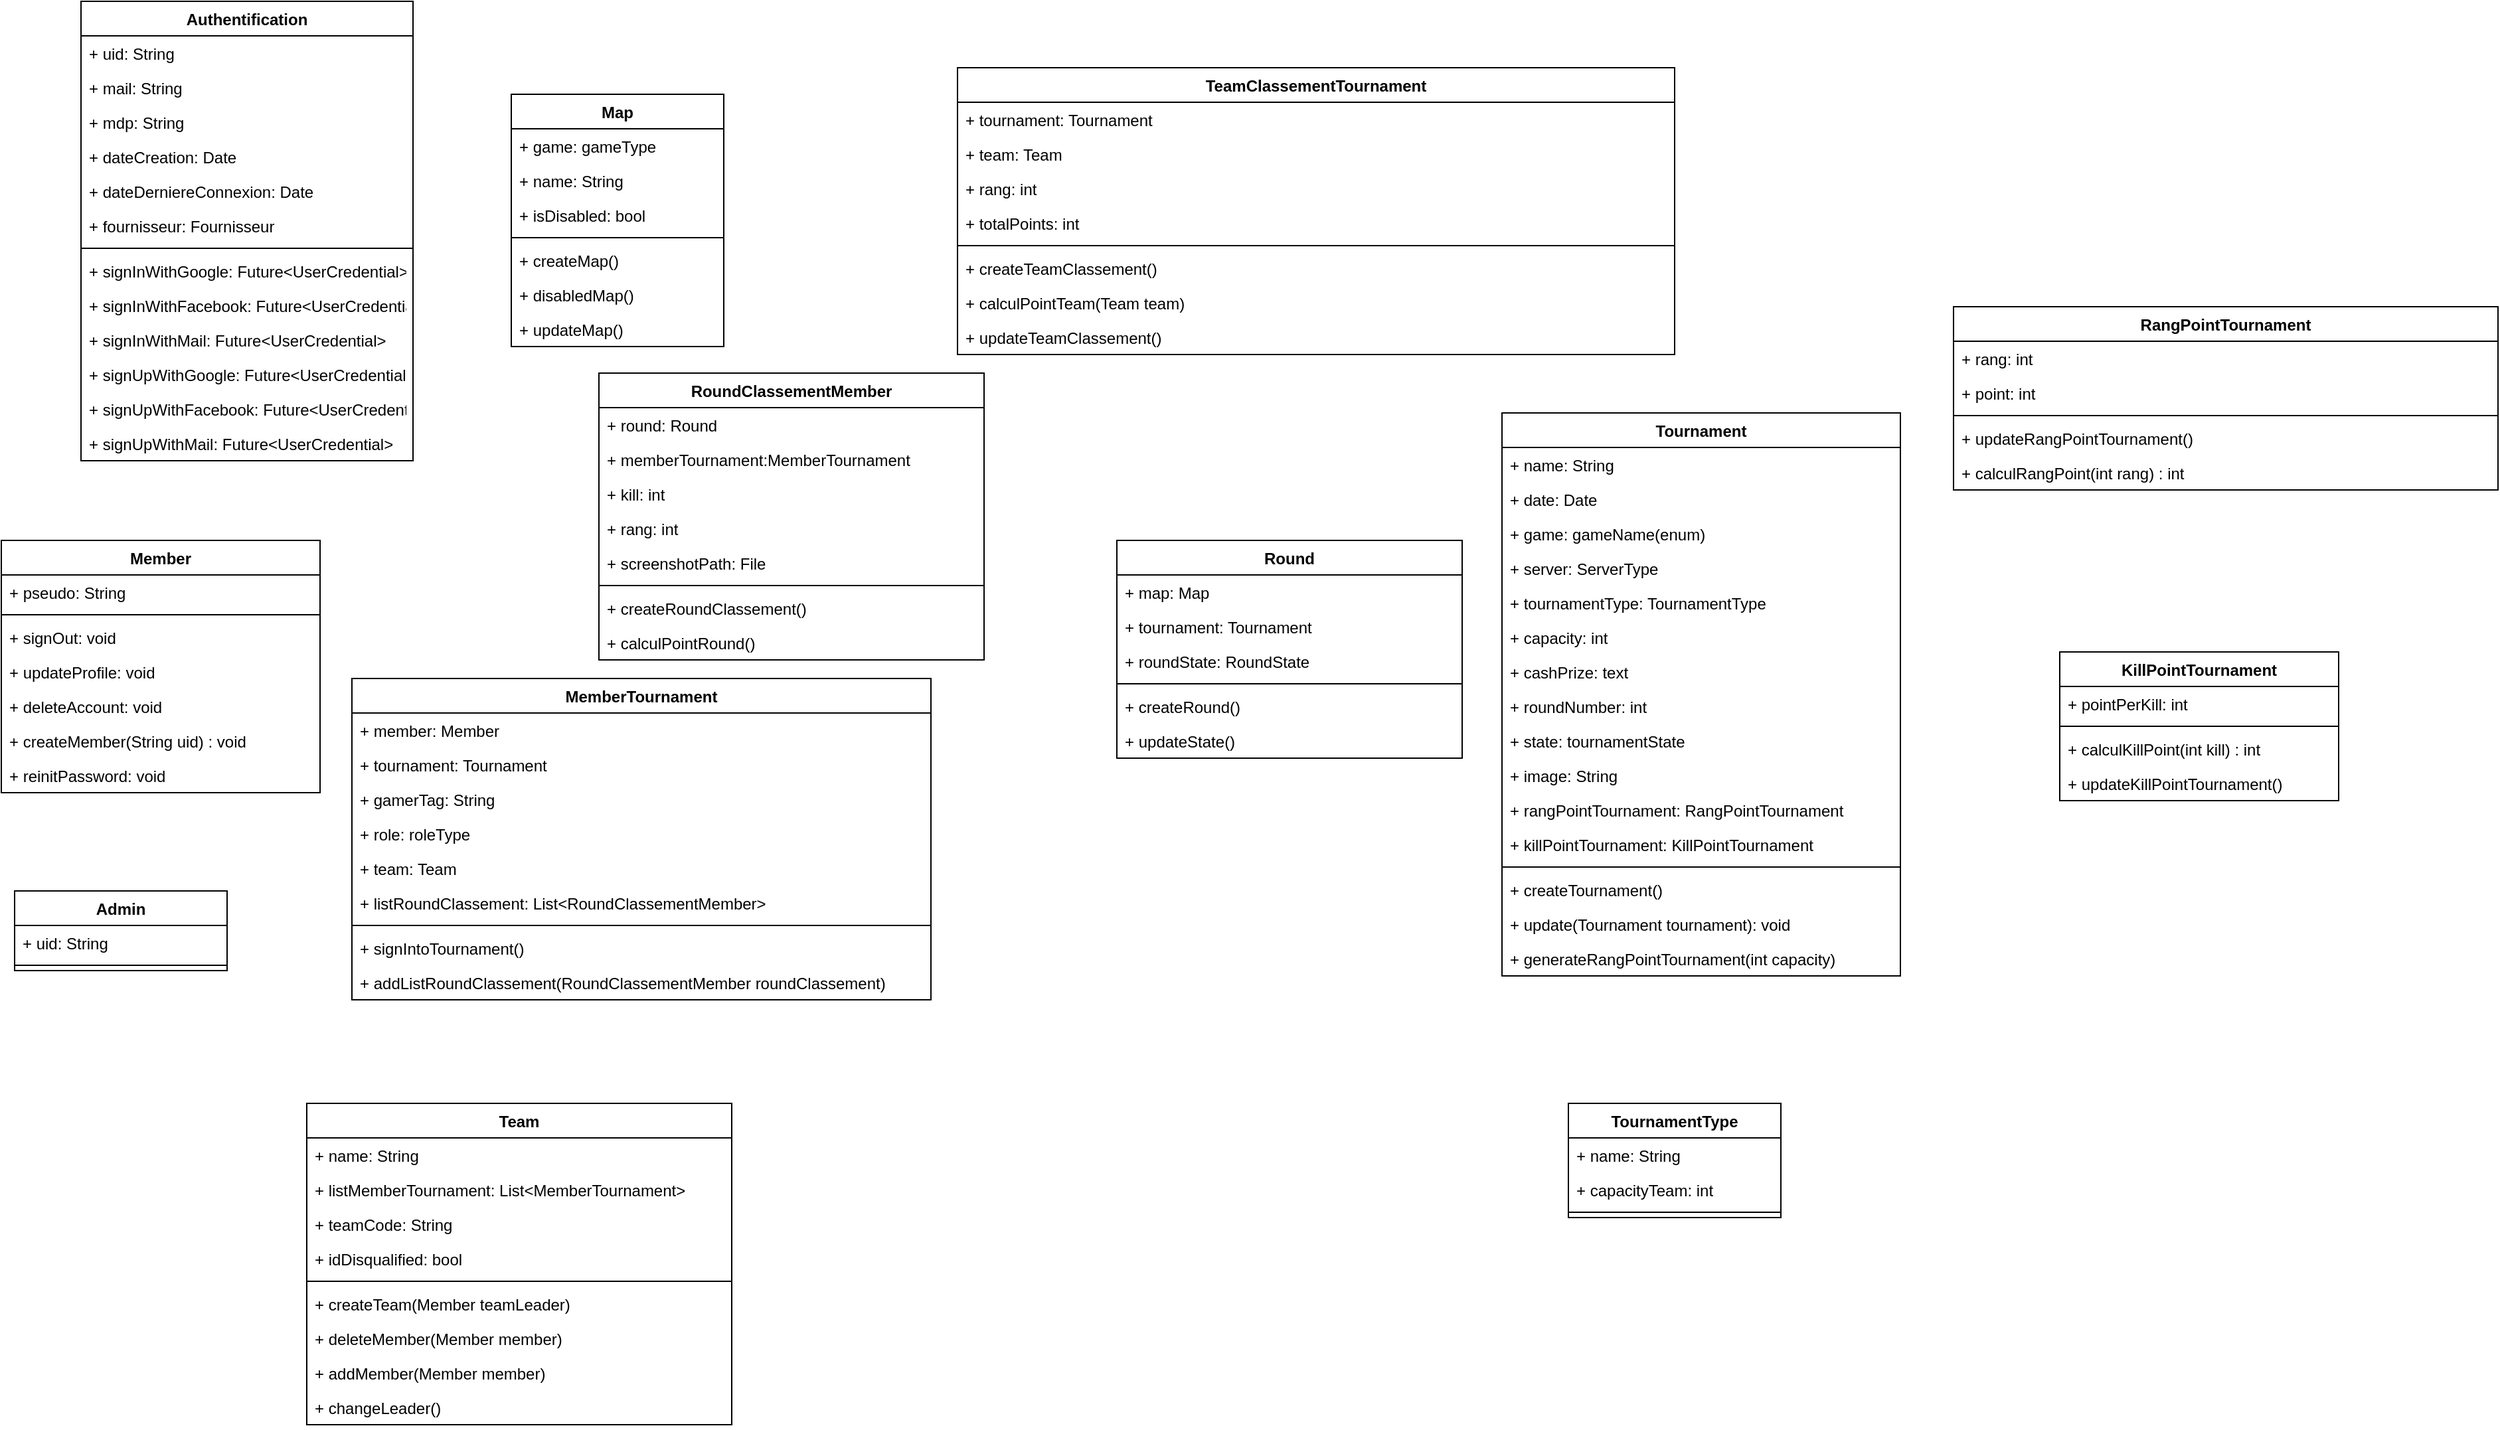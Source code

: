 <mxfile version="15.9.4" type="github">
  <diagram id="1tWPF88Opn-fbcpIkvMR" name="Page-1">
    <mxGraphModel dx="1886" dy="2214" grid="1" gridSize="10" guides="1" tooltips="1" connect="1" arrows="1" fold="1" page="1" pageScale="1" pageWidth="827" pageHeight="1169" math="0" shadow="0">
      <root>
        <mxCell id="0" />
        <mxCell id="1" parent="0" />
        <mxCell id="F7KjwhcBr52z3wiSlFCa-5" value="Member" style="swimlane;fontStyle=1;align=center;verticalAlign=top;childLayout=stackLayout;horizontal=1;startSize=26;horizontalStack=0;resizeParent=1;resizeParentMax=0;resizeLast=0;collapsible=1;marginBottom=0;" vertex="1" parent="1">
          <mxGeometry x="30" y="396" width="240" height="190" as="geometry" />
        </mxCell>
        <mxCell id="F7KjwhcBr52z3wiSlFCa-10" value="+ pseudo: String&#xa;" style="text;strokeColor=none;fillColor=none;align=left;verticalAlign=top;spacingLeft=4;spacingRight=4;overflow=hidden;rotatable=0;points=[[0,0.5],[1,0.5]];portConstraint=eastwest;" vertex="1" parent="F7KjwhcBr52z3wiSlFCa-5">
          <mxGeometry y="26" width="240" height="26" as="geometry" />
        </mxCell>
        <mxCell id="F7KjwhcBr52z3wiSlFCa-7" value="" style="line;strokeWidth=1;fillColor=none;align=left;verticalAlign=middle;spacingTop=-1;spacingLeft=3;spacingRight=3;rotatable=0;labelPosition=right;points=[];portConstraint=eastwest;" vertex="1" parent="F7KjwhcBr52z3wiSlFCa-5">
          <mxGeometry y="52" width="240" height="8" as="geometry" />
        </mxCell>
        <mxCell id="F7KjwhcBr52z3wiSlFCa-8" value="+ signOut: void" style="text;strokeColor=none;fillColor=none;align=left;verticalAlign=top;spacingLeft=4;spacingRight=4;overflow=hidden;rotatable=0;points=[[0,0.5],[1,0.5]];portConstraint=eastwest;" vertex="1" parent="F7KjwhcBr52z3wiSlFCa-5">
          <mxGeometry y="60" width="240" height="26" as="geometry" />
        </mxCell>
        <mxCell id="F7KjwhcBr52z3wiSlFCa-114" value="+ updateProfile: void" style="text;strokeColor=none;fillColor=none;align=left;verticalAlign=top;spacingLeft=4;spacingRight=4;overflow=hidden;rotatable=0;points=[[0,0.5],[1,0.5]];portConstraint=eastwest;" vertex="1" parent="F7KjwhcBr52z3wiSlFCa-5">
          <mxGeometry y="86" width="240" height="26" as="geometry" />
        </mxCell>
        <mxCell id="F7KjwhcBr52z3wiSlFCa-115" value="+ deleteAccount: void" style="text;strokeColor=none;fillColor=none;align=left;verticalAlign=top;spacingLeft=4;spacingRight=4;overflow=hidden;rotatable=0;points=[[0,0.5],[1,0.5]];portConstraint=eastwest;" vertex="1" parent="F7KjwhcBr52z3wiSlFCa-5">
          <mxGeometry y="112" width="240" height="26" as="geometry" />
        </mxCell>
        <mxCell id="F7KjwhcBr52z3wiSlFCa-120" value="+ createMember(String uid) : void" style="text;strokeColor=none;fillColor=none;align=left;verticalAlign=top;spacingLeft=4;spacingRight=4;overflow=hidden;rotatable=0;points=[[0,0.5],[1,0.5]];portConstraint=eastwest;" vertex="1" parent="F7KjwhcBr52z3wiSlFCa-5">
          <mxGeometry y="138" width="240" height="26" as="geometry" />
        </mxCell>
        <mxCell id="F7KjwhcBr52z3wiSlFCa-122" value="+ reinitPassword: void" style="text;strokeColor=none;fillColor=none;align=left;verticalAlign=top;spacingLeft=4;spacingRight=4;overflow=hidden;rotatable=0;points=[[0,0.5],[1,0.5]];portConstraint=eastwest;" vertex="1" parent="F7KjwhcBr52z3wiSlFCa-5">
          <mxGeometry y="164" width="240" height="26" as="geometry" />
        </mxCell>
        <mxCell id="F7KjwhcBr52z3wiSlFCa-12" value="Authentification" style="swimlane;fontStyle=1;align=center;verticalAlign=top;childLayout=stackLayout;horizontal=1;startSize=26;horizontalStack=0;resizeParent=1;resizeParentMax=0;resizeLast=0;collapsible=1;marginBottom=0;" vertex="1" parent="1">
          <mxGeometry x="90" y="-10" width="250" height="346" as="geometry" />
        </mxCell>
        <mxCell id="F7KjwhcBr52z3wiSlFCa-13" value="+ uid: String" style="text;strokeColor=none;fillColor=none;align=left;verticalAlign=top;spacingLeft=4;spacingRight=4;overflow=hidden;rotatable=0;points=[[0,0.5],[1,0.5]];portConstraint=eastwest;" vertex="1" parent="F7KjwhcBr52z3wiSlFCa-12">
          <mxGeometry y="26" width="250" height="26" as="geometry" />
        </mxCell>
        <mxCell id="F7KjwhcBr52z3wiSlFCa-16" value="+ mail: String" style="text;strokeColor=none;fillColor=none;align=left;verticalAlign=top;spacingLeft=4;spacingRight=4;overflow=hidden;rotatable=0;points=[[0,0.5],[1,0.5]];portConstraint=eastwest;" vertex="1" parent="F7KjwhcBr52z3wiSlFCa-12">
          <mxGeometry y="52" width="250" height="26" as="geometry" />
        </mxCell>
        <mxCell id="F7KjwhcBr52z3wiSlFCa-17" value="+ mdp: String" style="text;strokeColor=none;fillColor=none;align=left;verticalAlign=top;spacingLeft=4;spacingRight=4;overflow=hidden;rotatable=0;points=[[0,0.5],[1,0.5]];portConstraint=eastwest;" vertex="1" parent="F7KjwhcBr52z3wiSlFCa-12">
          <mxGeometry y="78" width="250" height="26" as="geometry" />
        </mxCell>
        <mxCell id="F7KjwhcBr52z3wiSlFCa-18" value="+ dateCreation: Date" style="text;strokeColor=none;fillColor=none;align=left;verticalAlign=top;spacingLeft=4;spacingRight=4;overflow=hidden;rotatable=0;points=[[0,0.5],[1,0.5]];portConstraint=eastwest;" vertex="1" parent="F7KjwhcBr52z3wiSlFCa-12">
          <mxGeometry y="104" width="250" height="26" as="geometry" />
        </mxCell>
        <mxCell id="F7KjwhcBr52z3wiSlFCa-19" value="+ dateDerniereConnexion: Date" style="text;strokeColor=none;fillColor=none;align=left;verticalAlign=top;spacingLeft=4;spacingRight=4;overflow=hidden;rotatable=0;points=[[0,0.5],[1,0.5]];portConstraint=eastwest;" vertex="1" parent="F7KjwhcBr52z3wiSlFCa-12">
          <mxGeometry y="130" width="250" height="26" as="geometry" />
        </mxCell>
        <mxCell id="F7KjwhcBr52z3wiSlFCa-20" value="+ fournisseur: Fournisseur" style="text;strokeColor=none;fillColor=none;align=left;verticalAlign=top;spacingLeft=4;spacingRight=4;overflow=hidden;rotatable=0;points=[[0,0.5],[1,0.5]];portConstraint=eastwest;" vertex="1" parent="F7KjwhcBr52z3wiSlFCa-12">
          <mxGeometry y="156" width="250" height="26" as="geometry" />
        </mxCell>
        <mxCell id="F7KjwhcBr52z3wiSlFCa-14" value="" style="line;strokeWidth=1;fillColor=none;align=left;verticalAlign=middle;spacingTop=-1;spacingLeft=3;spacingRight=3;rotatable=0;labelPosition=right;points=[];portConstraint=eastwest;" vertex="1" parent="F7KjwhcBr52z3wiSlFCa-12">
          <mxGeometry y="182" width="250" height="8" as="geometry" />
        </mxCell>
        <mxCell id="F7KjwhcBr52z3wiSlFCa-15" value="+ signInWithGoogle: Future&lt;UserCredential&gt;" style="text;strokeColor=none;fillColor=none;align=left;verticalAlign=top;spacingLeft=4;spacingRight=4;overflow=hidden;rotatable=0;points=[[0,0.5],[1,0.5]];portConstraint=eastwest;" vertex="1" parent="F7KjwhcBr52z3wiSlFCa-12">
          <mxGeometry y="190" width="250" height="26" as="geometry" />
        </mxCell>
        <mxCell id="F7KjwhcBr52z3wiSlFCa-21" value="+ signInWithFacebook: Future&lt;UserCredential&gt;" style="text;strokeColor=none;fillColor=none;align=left;verticalAlign=top;spacingLeft=4;spacingRight=4;overflow=hidden;rotatable=0;points=[[0,0.5],[1,0.5]];portConstraint=eastwest;" vertex="1" parent="F7KjwhcBr52z3wiSlFCa-12">
          <mxGeometry y="216" width="250" height="26" as="geometry" />
        </mxCell>
        <mxCell id="F7KjwhcBr52z3wiSlFCa-22" value="+ signInWithMail: Future&lt;UserCredential&gt;" style="text;strokeColor=none;fillColor=none;align=left;verticalAlign=top;spacingLeft=4;spacingRight=4;overflow=hidden;rotatable=0;points=[[0,0.5],[1,0.5]];portConstraint=eastwest;" vertex="1" parent="F7KjwhcBr52z3wiSlFCa-12">
          <mxGeometry y="242" width="250" height="26" as="geometry" />
        </mxCell>
        <mxCell id="F7KjwhcBr52z3wiSlFCa-116" value="+ signUpWithGoogle: Future&lt;UserCredential&gt;" style="text;strokeColor=none;fillColor=none;align=left;verticalAlign=top;spacingLeft=4;spacingRight=4;overflow=hidden;rotatable=0;points=[[0,0.5],[1,0.5]];portConstraint=eastwest;" vertex="1" parent="F7KjwhcBr52z3wiSlFCa-12">
          <mxGeometry y="268" width="250" height="26" as="geometry" />
        </mxCell>
        <mxCell id="F7KjwhcBr52z3wiSlFCa-117" value="+ signUpWithFacebook: Future&lt;UserCredential&gt;" style="text;strokeColor=none;fillColor=none;align=left;verticalAlign=top;spacingLeft=4;spacingRight=4;overflow=hidden;rotatable=0;points=[[0,0.5],[1,0.5]];portConstraint=eastwest;" vertex="1" parent="F7KjwhcBr52z3wiSlFCa-12">
          <mxGeometry y="294" width="250" height="26" as="geometry" />
        </mxCell>
        <mxCell id="F7KjwhcBr52z3wiSlFCa-118" value="+ signUpWithMail: Future&lt;UserCredential&gt;" style="text;strokeColor=none;fillColor=none;align=left;verticalAlign=top;spacingLeft=4;spacingRight=4;overflow=hidden;rotatable=0;points=[[0,0.5],[1,0.5]];portConstraint=eastwest;" vertex="1" parent="F7KjwhcBr52z3wiSlFCa-12">
          <mxGeometry y="320" width="250" height="26" as="geometry" />
        </mxCell>
        <mxCell id="F7KjwhcBr52z3wiSlFCa-27" value="Tournament" style="swimlane;fontStyle=1;align=center;verticalAlign=top;childLayout=stackLayout;horizontal=1;startSize=26;horizontalStack=0;resizeParent=1;resizeParentMax=0;resizeLast=0;collapsible=1;marginBottom=0;" vertex="1" parent="1">
          <mxGeometry x="1160" y="300" width="300" height="424" as="geometry" />
        </mxCell>
        <mxCell id="F7KjwhcBr52z3wiSlFCa-28" value="+ name: String" style="text;strokeColor=none;fillColor=none;align=left;verticalAlign=top;spacingLeft=4;spacingRight=4;overflow=hidden;rotatable=0;points=[[0,0.5],[1,0.5]];portConstraint=eastwest;" vertex="1" parent="F7KjwhcBr52z3wiSlFCa-27">
          <mxGeometry y="26" width="300" height="26" as="geometry" />
        </mxCell>
        <mxCell id="F7KjwhcBr52z3wiSlFCa-31" value="+ date: Date" style="text;strokeColor=none;fillColor=none;align=left;verticalAlign=top;spacingLeft=4;spacingRight=4;overflow=hidden;rotatable=0;points=[[0,0.5],[1,0.5]];portConstraint=eastwest;" vertex="1" parent="F7KjwhcBr52z3wiSlFCa-27">
          <mxGeometry y="52" width="300" height="26" as="geometry" />
        </mxCell>
        <mxCell id="F7KjwhcBr52z3wiSlFCa-32" value="+ game: gameName(enum)" style="text;strokeColor=none;fillColor=none;align=left;verticalAlign=top;spacingLeft=4;spacingRight=4;overflow=hidden;rotatable=0;points=[[0,0.5],[1,0.5]];portConstraint=eastwest;" vertex="1" parent="F7KjwhcBr52z3wiSlFCa-27">
          <mxGeometry y="78" width="300" height="26" as="geometry" />
        </mxCell>
        <mxCell id="F7KjwhcBr52z3wiSlFCa-33" value="+ server: ServerType" style="text;strokeColor=none;fillColor=none;align=left;verticalAlign=top;spacingLeft=4;spacingRight=4;overflow=hidden;rotatable=0;points=[[0,0.5],[1,0.5]];portConstraint=eastwest;" vertex="1" parent="F7KjwhcBr52z3wiSlFCa-27">
          <mxGeometry y="104" width="300" height="26" as="geometry" />
        </mxCell>
        <mxCell id="F7KjwhcBr52z3wiSlFCa-35" value="+ tournamentType: TournamentType" style="text;strokeColor=none;fillColor=none;align=left;verticalAlign=top;spacingLeft=4;spacingRight=4;overflow=hidden;rotatable=0;points=[[0,0.5],[1,0.5]];portConstraint=eastwest;" vertex="1" parent="F7KjwhcBr52z3wiSlFCa-27">
          <mxGeometry y="130" width="300" height="26" as="geometry" />
        </mxCell>
        <mxCell id="F7KjwhcBr52z3wiSlFCa-36" value="+ capacity: int" style="text;strokeColor=none;fillColor=none;align=left;verticalAlign=top;spacingLeft=4;spacingRight=4;overflow=hidden;rotatable=0;points=[[0,0.5],[1,0.5]];portConstraint=eastwest;" vertex="1" parent="F7KjwhcBr52z3wiSlFCa-27">
          <mxGeometry y="156" width="300" height="26" as="geometry" />
        </mxCell>
        <mxCell id="F7KjwhcBr52z3wiSlFCa-37" value="+ cashPrize: text" style="text;strokeColor=none;fillColor=none;align=left;verticalAlign=top;spacingLeft=4;spacingRight=4;overflow=hidden;rotatable=0;points=[[0,0.5],[1,0.5]];portConstraint=eastwest;" vertex="1" parent="F7KjwhcBr52z3wiSlFCa-27">
          <mxGeometry y="182" width="300" height="26" as="geometry" />
        </mxCell>
        <mxCell id="F7KjwhcBr52z3wiSlFCa-46" value="+ roundNumber: int" style="text;strokeColor=none;fillColor=none;align=left;verticalAlign=top;spacingLeft=4;spacingRight=4;overflow=hidden;rotatable=0;points=[[0,0.5],[1,0.5]];portConstraint=eastwest;" vertex="1" parent="F7KjwhcBr52z3wiSlFCa-27">
          <mxGeometry y="208" width="300" height="26" as="geometry" />
        </mxCell>
        <mxCell id="F7KjwhcBr52z3wiSlFCa-59" value="+ state: tournamentState" style="text;strokeColor=none;fillColor=none;align=left;verticalAlign=top;spacingLeft=4;spacingRight=4;overflow=hidden;rotatable=0;points=[[0,0.5],[1,0.5]];portConstraint=eastwest;" vertex="1" parent="F7KjwhcBr52z3wiSlFCa-27">
          <mxGeometry y="234" width="300" height="26" as="geometry" />
        </mxCell>
        <mxCell id="F7KjwhcBr52z3wiSlFCa-113" value="+ image: String" style="text;strokeColor=none;fillColor=none;align=left;verticalAlign=top;spacingLeft=4;spacingRight=4;overflow=hidden;rotatable=0;points=[[0,0.5],[1,0.5]];portConstraint=eastwest;" vertex="1" parent="F7KjwhcBr52z3wiSlFCa-27">
          <mxGeometry y="260" width="300" height="26" as="geometry" />
        </mxCell>
        <mxCell id="F7KjwhcBr52z3wiSlFCa-144" value="+ rangPointTournament: RangPointTournament" style="text;strokeColor=none;fillColor=none;align=left;verticalAlign=top;spacingLeft=4;spacingRight=4;overflow=hidden;rotatable=0;points=[[0,0.5],[1,0.5]];portConstraint=eastwest;" vertex="1" parent="F7KjwhcBr52z3wiSlFCa-27">
          <mxGeometry y="286" width="300" height="26" as="geometry" />
        </mxCell>
        <mxCell id="F7KjwhcBr52z3wiSlFCa-145" value="+ killPointTournament: KillPointTournament" style="text;strokeColor=none;fillColor=none;align=left;verticalAlign=top;spacingLeft=4;spacingRight=4;overflow=hidden;rotatable=0;points=[[0,0.5],[1,0.5]];portConstraint=eastwest;" vertex="1" parent="F7KjwhcBr52z3wiSlFCa-27">
          <mxGeometry y="312" width="300" height="26" as="geometry" />
        </mxCell>
        <mxCell id="F7KjwhcBr52z3wiSlFCa-29" value="" style="line;strokeWidth=1;fillColor=none;align=left;verticalAlign=middle;spacingTop=-1;spacingLeft=3;spacingRight=3;rotatable=0;labelPosition=right;points=[];portConstraint=eastwest;" vertex="1" parent="F7KjwhcBr52z3wiSlFCa-27">
          <mxGeometry y="338" width="300" height="8" as="geometry" />
        </mxCell>
        <mxCell id="F7KjwhcBr52z3wiSlFCa-30" value="+ createTournament()" style="text;strokeColor=none;fillColor=none;align=left;verticalAlign=top;spacingLeft=4;spacingRight=4;overflow=hidden;rotatable=0;points=[[0,0.5],[1,0.5]];portConstraint=eastwest;" vertex="1" parent="F7KjwhcBr52z3wiSlFCa-27">
          <mxGeometry y="346" width="300" height="26" as="geometry" />
        </mxCell>
        <mxCell id="F7KjwhcBr52z3wiSlFCa-123" value="+ update(Tournament tournament): void" style="text;strokeColor=none;fillColor=none;align=left;verticalAlign=top;spacingLeft=4;spacingRight=4;overflow=hidden;rotatable=0;points=[[0,0.5],[1,0.5]];portConstraint=eastwest;" vertex="1" parent="F7KjwhcBr52z3wiSlFCa-27">
          <mxGeometry y="372" width="300" height="26" as="geometry" />
        </mxCell>
        <mxCell id="F7KjwhcBr52z3wiSlFCa-146" value="+ generateRangPointTournament(int capacity)" style="text;strokeColor=none;fillColor=none;align=left;verticalAlign=top;spacingLeft=4;spacingRight=4;overflow=hidden;rotatable=0;points=[[0,0.5],[1,0.5]];portConstraint=eastwest;" vertex="1" parent="F7KjwhcBr52z3wiSlFCa-27">
          <mxGeometry y="398" width="300" height="26" as="geometry" />
        </mxCell>
        <mxCell id="F7KjwhcBr52z3wiSlFCa-38" value="Admin" style="swimlane;fontStyle=1;align=center;verticalAlign=top;childLayout=stackLayout;horizontal=1;startSize=26;horizontalStack=0;resizeParent=1;resizeParentMax=0;resizeLast=0;collapsible=1;marginBottom=0;" vertex="1" parent="1">
          <mxGeometry x="40" y="660" width="160" height="60" as="geometry" />
        </mxCell>
        <mxCell id="F7KjwhcBr52z3wiSlFCa-39" value="+ uid: String" style="text;strokeColor=none;fillColor=none;align=left;verticalAlign=top;spacingLeft=4;spacingRight=4;overflow=hidden;rotatable=0;points=[[0,0.5],[1,0.5]];portConstraint=eastwest;" vertex="1" parent="F7KjwhcBr52z3wiSlFCa-38">
          <mxGeometry y="26" width="160" height="26" as="geometry" />
        </mxCell>
        <mxCell id="F7KjwhcBr52z3wiSlFCa-40" value="" style="line;strokeWidth=1;fillColor=none;align=left;verticalAlign=middle;spacingTop=-1;spacingLeft=3;spacingRight=3;rotatable=0;labelPosition=right;points=[];portConstraint=eastwest;" vertex="1" parent="F7KjwhcBr52z3wiSlFCa-38">
          <mxGeometry y="52" width="160" height="8" as="geometry" />
        </mxCell>
        <mxCell id="F7KjwhcBr52z3wiSlFCa-42" value="Round" style="swimlane;fontStyle=1;align=center;verticalAlign=top;childLayout=stackLayout;horizontal=1;startSize=26;horizontalStack=0;resizeParent=1;resizeParentMax=0;resizeLast=0;collapsible=1;marginBottom=0;" vertex="1" parent="1">
          <mxGeometry x="870" y="396" width="260" height="164" as="geometry" />
        </mxCell>
        <mxCell id="F7KjwhcBr52z3wiSlFCa-43" value="+ map: Map" style="text;strokeColor=none;fillColor=none;align=left;verticalAlign=top;spacingLeft=4;spacingRight=4;overflow=hidden;rotatable=0;points=[[0,0.5],[1,0.5]];portConstraint=eastwest;" vertex="1" parent="F7KjwhcBr52z3wiSlFCa-42">
          <mxGeometry y="26" width="260" height="26" as="geometry" />
        </mxCell>
        <mxCell id="F7KjwhcBr52z3wiSlFCa-47" value="+ tournament: Tournament" style="text;strokeColor=none;fillColor=none;align=left;verticalAlign=top;spacingLeft=4;spacingRight=4;overflow=hidden;rotatable=0;points=[[0,0.5],[1,0.5]];portConstraint=eastwest;" vertex="1" parent="F7KjwhcBr52z3wiSlFCa-42">
          <mxGeometry y="52" width="260" height="26" as="geometry" />
        </mxCell>
        <mxCell id="F7KjwhcBr52z3wiSlFCa-131" value="+ roundState: RoundState" style="text;strokeColor=none;fillColor=none;align=left;verticalAlign=top;spacingLeft=4;spacingRight=4;overflow=hidden;rotatable=0;points=[[0,0.5],[1,0.5]];portConstraint=eastwest;" vertex="1" parent="F7KjwhcBr52z3wiSlFCa-42">
          <mxGeometry y="78" width="260" height="26" as="geometry" />
        </mxCell>
        <mxCell id="F7KjwhcBr52z3wiSlFCa-44" value="" style="line;strokeWidth=1;fillColor=none;align=left;verticalAlign=middle;spacingTop=-1;spacingLeft=3;spacingRight=3;rotatable=0;labelPosition=right;points=[];portConstraint=eastwest;" vertex="1" parent="F7KjwhcBr52z3wiSlFCa-42">
          <mxGeometry y="104" width="260" height="8" as="geometry" />
        </mxCell>
        <mxCell id="F7KjwhcBr52z3wiSlFCa-45" value="+ createRound()" style="text;strokeColor=none;fillColor=none;align=left;verticalAlign=top;spacingLeft=4;spacingRight=4;overflow=hidden;rotatable=0;points=[[0,0.5],[1,0.5]];portConstraint=eastwest;" vertex="1" parent="F7KjwhcBr52z3wiSlFCa-42">
          <mxGeometry y="112" width="260" height="26" as="geometry" />
        </mxCell>
        <mxCell id="F7KjwhcBr52z3wiSlFCa-132" value="+ updateState()" style="text;strokeColor=none;fillColor=none;align=left;verticalAlign=top;spacingLeft=4;spacingRight=4;overflow=hidden;rotatable=0;points=[[0,0.5],[1,0.5]];portConstraint=eastwest;" vertex="1" parent="F7KjwhcBr52z3wiSlFCa-42">
          <mxGeometry y="138" width="260" height="26" as="geometry" />
        </mxCell>
        <mxCell id="F7KjwhcBr52z3wiSlFCa-48" value="Map" style="swimlane;fontStyle=1;align=center;verticalAlign=top;childLayout=stackLayout;horizontal=1;startSize=26;horizontalStack=0;resizeParent=1;resizeParentMax=0;resizeLast=0;collapsible=1;marginBottom=0;" vertex="1" parent="1">
          <mxGeometry x="414" y="60" width="160" height="190" as="geometry" />
        </mxCell>
        <mxCell id="F7KjwhcBr52z3wiSlFCa-49" value="+ game: gameType" style="text;strokeColor=none;fillColor=none;align=left;verticalAlign=top;spacingLeft=4;spacingRight=4;overflow=hidden;rotatable=0;points=[[0,0.5],[1,0.5]];portConstraint=eastwest;" vertex="1" parent="F7KjwhcBr52z3wiSlFCa-48">
          <mxGeometry y="26" width="160" height="26" as="geometry" />
        </mxCell>
        <mxCell id="F7KjwhcBr52z3wiSlFCa-52" value="+ name: String" style="text;strokeColor=none;fillColor=none;align=left;verticalAlign=top;spacingLeft=4;spacingRight=4;overflow=hidden;rotatable=0;points=[[0,0.5],[1,0.5]];portConstraint=eastwest;" vertex="1" parent="F7KjwhcBr52z3wiSlFCa-48">
          <mxGeometry y="52" width="160" height="26" as="geometry" />
        </mxCell>
        <mxCell id="F7KjwhcBr52z3wiSlFCa-53" value="+ isDisabled: bool" style="text;strokeColor=none;fillColor=none;align=left;verticalAlign=top;spacingLeft=4;spacingRight=4;overflow=hidden;rotatable=0;points=[[0,0.5],[1,0.5]];portConstraint=eastwest;" vertex="1" parent="F7KjwhcBr52z3wiSlFCa-48">
          <mxGeometry y="78" width="160" height="26" as="geometry" />
        </mxCell>
        <mxCell id="F7KjwhcBr52z3wiSlFCa-50" value="" style="line;strokeWidth=1;fillColor=none;align=left;verticalAlign=middle;spacingTop=-1;spacingLeft=3;spacingRight=3;rotatable=0;labelPosition=right;points=[];portConstraint=eastwest;" vertex="1" parent="F7KjwhcBr52z3wiSlFCa-48">
          <mxGeometry y="104" width="160" height="8" as="geometry" />
        </mxCell>
        <mxCell id="F7KjwhcBr52z3wiSlFCa-51" value="+ createMap()" style="text;strokeColor=none;fillColor=none;align=left;verticalAlign=top;spacingLeft=4;spacingRight=4;overflow=hidden;rotatable=0;points=[[0,0.5],[1,0.5]];portConstraint=eastwest;" vertex="1" parent="F7KjwhcBr52z3wiSlFCa-48">
          <mxGeometry y="112" width="160" height="26" as="geometry" />
        </mxCell>
        <mxCell id="F7KjwhcBr52z3wiSlFCa-127" value="+ disabledMap()" style="text;strokeColor=none;fillColor=none;align=left;verticalAlign=top;spacingLeft=4;spacingRight=4;overflow=hidden;rotatable=0;points=[[0,0.5],[1,0.5]];portConstraint=eastwest;" vertex="1" parent="F7KjwhcBr52z3wiSlFCa-48">
          <mxGeometry y="138" width="160" height="26" as="geometry" />
        </mxCell>
        <mxCell id="F7KjwhcBr52z3wiSlFCa-128" value="+ updateMap()" style="text;strokeColor=none;fillColor=none;align=left;verticalAlign=top;spacingLeft=4;spacingRight=4;overflow=hidden;rotatable=0;points=[[0,0.5],[1,0.5]];portConstraint=eastwest;" vertex="1" parent="F7KjwhcBr52z3wiSlFCa-48">
          <mxGeometry y="164" width="160" height="26" as="geometry" />
        </mxCell>
        <mxCell id="F7KjwhcBr52z3wiSlFCa-55" value="Team" style="swimlane;fontStyle=1;align=center;verticalAlign=top;childLayout=stackLayout;horizontal=1;startSize=26;horizontalStack=0;resizeParent=1;resizeParentMax=0;resizeLast=0;collapsible=1;marginBottom=0;" vertex="1" parent="1">
          <mxGeometry x="260" y="820" width="320" height="242" as="geometry" />
        </mxCell>
        <mxCell id="F7KjwhcBr52z3wiSlFCa-56" value="+ name: String" style="text;strokeColor=none;fillColor=none;align=left;verticalAlign=top;spacingLeft=4;spacingRight=4;overflow=hidden;rotatable=0;points=[[0,0.5],[1,0.5]];portConstraint=eastwest;" vertex="1" parent="F7KjwhcBr52z3wiSlFCa-55">
          <mxGeometry y="26" width="320" height="26" as="geometry" />
        </mxCell>
        <mxCell id="F7KjwhcBr52z3wiSlFCa-60" value="+ listMemberTournament: List&lt;MemberTournament&gt;" style="text;strokeColor=none;fillColor=none;align=left;verticalAlign=top;spacingLeft=4;spacingRight=4;overflow=hidden;rotatable=0;points=[[0,0.5],[1,0.5]];portConstraint=eastwest;" vertex="1" parent="F7KjwhcBr52z3wiSlFCa-55">
          <mxGeometry y="52" width="320" height="26" as="geometry" />
        </mxCell>
        <mxCell id="F7KjwhcBr52z3wiSlFCa-74" value="+ teamCode: String" style="text;strokeColor=none;fillColor=none;align=left;verticalAlign=top;spacingLeft=4;spacingRight=4;overflow=hidden;rotatable=0;points=[[0,0.5],[1,0.5]];portConstraint=eastwest;" vertex="1" parent="F7KjwhcBr52z3wiSlFCa-55">
          <mxGeometry y="78" width="320" height="26" as="geometry" />
        </mxCell>
        <mxCell id="F7KjwhcBr52z3wiSlFCa-111" value="+ idDisqualified: bool" style="text;strokeColor=none;fillColor=none;align=left;verticalAlign=top;spacingLeft=4;spacingRight=4;overflow=hidden;rotatable=0;points=[[0,0.5],[1,0.5]];portConstraint=eastwest;" vertex="1" parent="F7KjwhcBr52z3wiSlFCa-55">
          <mxGeometry y="104" width="320" height="26" as="geometry" />
        </mxCell>
        <mxCell id="F7KjwhcBr52z3wiSlFCa-57" value="" style="line;strokeWidth=1;fillColor=none;align=left;verticalAlign=middle;spacingTop=-1;spacingLeft=3;spacingRight=3;rotatable=0;labelPosition=right;points=[];portConstraint=eastwest;" vertex="1" parent="F7KjwhcBr52z3wiSlFCa-55">
          <mxGeometry y="130" width="320" height="8" as="geometry" />
        </mxCell>
        <mxCell id="F7KjwhcBr52z3wiSlFCa-58" value="+ createTeam(Member teamLeader)" style="text;strokeColor=none;fillColor=none;align=left;verticalAlign=top;spacingLeft=4;spacingRight=4;overflow=hidden;rotatable=0;points=[[0,0.5],[1,0.5]];portConstraint=eastwest;" vertex="1" parent="F7KjwhcBr52z3wiSlFCa-55">
          <mxGeometry y="138" width="320" height="26" as="geometry" />
        </mxCell>
        <mxCell id="F7KjwhcBr52z3wiSlFCa-126" value="+ deleteMember(Member member)" style="text;strokeColor=none;fillColor=none;align=left;verticalAlign=top;spacingLeft=4;spacingRight=4;overflow=hidden;rotatable=0;points=[[0,0.5],[1,0.5]];portConstraint=eastwest;" vertex="1" parent="F7KjwhcBr52z3wiSlFCa-55">
          <mxGeometry y="164" width="320" height="26" as="geometry" />
        </mxCell>
        <mxCell id="F7KjwhcBr52z3wiSlFCa-129" value="+ addMember(Member member)" style="text;strokeColor=none;fillColor=none;align=left;verticalAlign=top;spacingLeft=4;spacingRight=4;overflow=hidden;rotatable=0;points=[[0,0.5],[1,0.5]];portConstraint=eastwest;" vertex="1" parent="F7KjwhcBr52z3wiSlFCa-55">
          <mxGeometry y="190" width="320" height="26" as="geometry" />
        </mxCell>
        <mxCell id="F7KjwhcBr52z3wiSlFCa-130" value="+ changeLeader()" style="text;strokeColor=none;fillColor=none;align=left;verticalAlign=top;spacingLeft=4;spacingRight=4;overflow=hidden;rotatable=0;points=[[0,0.5],[1,0.5]];portConstraint=eastwest;" vertex="1" parent="F7KjwhcBr52z3wiSlFCa-55">
          <mxGeometry y="216" width="320" height="26" as="geometry" />
        </mxCell>
        <mxCell id="F7KjwhcBr52z3wiSlFCa-61" value="MemberTournament" style="swimlane;fontStyle=1;align=center;verticalAlign=top;childLayout=stackLayout;horizontal=1;startSize=26;horizontalStack=0;resizeParent=1;resizeParentMax=0;resizeLast=0;collapsible=1;marginBottom=0;" vertex="1" parent="1">
          <mxGeometry x="294" y="500" width="436" height="242" as="geometry" />
        </mxCell>
        <mxCell id="F7KjwhcBr52z3wiSlFCa-62" value="+ member: Member" style="text;strokeColor=none;fillColor=none;align=left;verticalAlign=top;spacingLeft=4;spacingRight=4;overflow=hidden;rotatable=0;points=[[0,0.5],[1,0.5]];portConstraint=eastwest;" vertex="1" parent="F7KjwhcBr52z3wiSlFCa-61">
          <mxGeometry y="26" width="436" height="26" as="geometry" />
        </mxCell>
        <mxCell id="F7KjwhcBr52z3wiSlFCa-65" value="+ tournament: Tournament" style="text;strokeColor=none;fillColor=none;align=left;verticalAlign=top;spacingLeft=4;spacingRight=4;overflow=hidden;rotatable=0;points=[[0,0.5],[1,0.5]];portConstraint=eastwest;" vertex="1" parent="F7KjwhcBr52z3wiSlFCa-61">
          <mxGeometry y="52" width="436" height="26" as="geometry" />
        </mxCell>
        <mxCell id="F7KjwhcBr52z3wiSlFCa-67" value="+ gamerTag: String" style="text;strokeColor=none;fillColor=none;align=left;verticalAlign=top;spacingLeft=4;spacingRight=4;overflow=hidden;rotatable=0;points=[[0,0.5],[1,0.5]];portConstraint=eastwest;" vertex="1" parent="F7KjwhcBr52z3wiSlFCa-61">
          <mxGeometry y="78" width="436" height="26" as="geometry" />
        </mxCell>
        <mxCell id="F7KjwhcBr52z3wiSlFCa-68" value="+ role: roleType" style="text;strokeColor=none;fillColor=none;align=left;verticalAlign=top;spacingLeft=4;spacingRight=4;overflow=hidden;rotatable=0;points=[[0,0.5],[1,0.5]];portConstraint=eastwest;" vertex="1" parent="F7KjwhcBr52z3wiSlFCa-61">
          <mxGeometry y="104" width="436" height="26" as="geometry" />
        </mxCell>
        <mxCell id="F7KjwhcBr52z3wiSlFCa-139" value="+ team: Team" style="text;strokeColor=none;fillColor=none;align=left;verticalAlign=top;spacingLeft=4;spacingRight=4;overflow=hidden;rotatable=0;points=[[0,0.5],[1,0.5]];portConstraint=eastwest;" vertex="1" parent="F7KjwhcBr52z3wiSlFCa-61">
          <mxGeometry y="130" width="436" height="26" as="geometry" />
        </mxCell>
        <mxCell id="F7KjwhcBr52z3wiSlFCa-138" value="+ listRoundClassement: List&lt;RoundClassementMember&gt;" style="text;strokeColor=none;fillColor=none;align=left;verticalAlign=top;spacingLeft=4;spacingRight=4;overflow=hidden;rotatable=0;points=[[0,0.5],[1,0.5]];portConstraint=eastwest;" vertex="1" parent="F7KjwhcBr52z3wiSlFCa-61">
          <mxGeometry y="156" width="436" height="26" as="geometry" />
        </mxCell>
        <mxCell id="F7KjwhcBr52z3wiSlFCa-63" value="" style="line;strokeWidth=1;fillColor=none;align=left;verticalAlign=middle;spacingTop=-1;spacingLeft=3;spacingRight=3;rotatable=0;labelPosition=right;points=[];portConstraint=eastwest;" vertex="1" parent="F7KjwhcBr52z3wiSlFCa-61">
          <mxGeometry y="182" width="436" height="8" as="geometry" />
        </mxCell>
        <mxCell id="F7KjwhcBr52z3wiSlFCa-64" value="+ signIntoTournament()" style="text;strokeColor=none;fillColor=none;align=left;verticalAlign=top;spacingLeft=4;spacingRight=4;overflow=hidden;rotatable=0;points=[[0,0.5],[1,0.5]];portConstraint=eastwest;" vertex="1" parent="F7KjwhcBr52z3wiSlFCa-61">
          <mxGeometry y="190" width="436" height="26" as="geometry" />
        </mxCell>
        <mxCell id="F7KjwhcBr52z3wiSlFCa-140" value="+ addListRoundClassement(RoundClassementMember roundClassement)" style="text;strokeColor=none;fillColor=none;align=left;verticalAlign=top;spacingLeft=4;spacingRight=4;overflow=hidden;rotatable=0;points=[[0,0.5],[1,0.5]];portConstraint=eastwest;" vertex="1" parent="F7KjwhcBr52z3wiSlFCa-61">
          <mxGeometry y="216" width="436" height="26" as="geometry" />
        </mxCell>
        <mxCell id="F7KjwhcBr52z3wiSlFCa-69" value="TournamentType" style="swimlane;fontStyle=1;align=center;verticalAlign=top;childLayout=stackLayout;horizontal=1;startSize=26;horizontalStack=0;resizeParent=1;resizeParentMax=0;resizeLast=0;collapsible=1;marginBottom=0;" vertex="1" parent="1">
          <mxGeometry x="1210" y="820" width="160" height="86" as="geometry" />
        </mxCell>
        <mxCell id="F7KjwhcBr52z3wiSlFCa-70" value="+ name: String" style="text;strokeColor=none;fillColor=none;align=left;verticalAlign=top;spacingLeft=4;spacingRight=4;overflow=hidden;rotatable=0;points=[[0,0.5],[1,0.5]];portConstraint=eastwest;" vertex="1" parent="F7KjwhcBr52z3wiSlFCa-69">
          <mxGeometry y="26" width="160" height="26" as="geometry" />
        </mxCell>
        <mxCell id="F7KjwhcBr52z3wiSlFCa-73" value="+ capacityTeam: int" style="text;strokeColor=none;fillColor=none;align=left;verticalAlign=top;spacingLeft=4;spacingRight=4;overflow=hidden;rotatable=0;points=[[0,0.5],[1,0.5]];portConstraint=eastwest;" vertex="1" parent="F7KjwhcBr52z3wiSlFCa-69">
          <mxGeometry y="52" width="160" height="26" as="geometry" />
        </mxCell>
        <mxCell id="F7KjwhcBr52z3wiSlFCa-71" value="" style="line;strokeWidth=1;fillColor=none;align=left;verticalAlign=middle;spacingTop=-1;spacingLeft=3;spacingRight=3;rotatable=0;labelPosition=right;points=[];portConstraint=eastwest;" vertex="1" parent="F7KjwhcBr52z3wiSlFCa-69">
          <mxGeometry y="78" width="160" height="8" as="geometry" />
        </mxCell>
        <mxCell id="F7KjwhcBr52z3wiSlFCa-75" value="RoundClassementMember" style="swimlane;fontStyle=1;align=center;verticalAlign=top;childLayout=stackLayout;horizontal=1;startSize=26;horizontalStack=0;resizeParent=1;resizeParentMax=0;resizeLast=0;collapsible=1;marginBottom=0;" vertex="1" parent="1">
          <mxGeometry x="480" y="270" width="290" height="216" as="geometry" />
        </mxCell>
        <mxCell id="F7KjwhcBr52z3wiSlFCa-76" value="+ round: Round" style="text;strokeColor=none;fillColor=none;align=left;verticalAlign=top;spacingLeft=4;spacingRight=4;overflow=hidden;rotatable=0;points=[[0,0.5],[1,0.5]];portConstraint=eastwest;" vertex="1" parent="F7KjwhcBr52z3wiSlFCa-75">
          <mxGeometry y="26" width="290" height="26" as="geometry" />
        </mxCell>
        <mxCell id="F7KjwhcBr52z3wiSlFCa-79" value="+ memberTournament:MemberTournament" style="text;strokeColor=none;fillColor=none;align=left;verticalAlign=top;spacingLeft=4;spacingRight=4;overflow=hidden;rotatable=0;points=[[0,0.5],[1,0.5]];portConstraint=eastwest;" vertex="1" parent="F7KjwhcBr52z3wiSlFCa-75">
          <mxGeometry y="52" width="290" height="26" as="geometry" />
        </mxCell>
        <mxCell id="F7KjwhcBr52z3wiSlFCa-80" value="+ kill: int" style="text;strokeColor=none;fillColor=none;align=left;verticalAlign=top;spacingLeft=4;spacingRight=4;overflow=hidden;rotatable=0;points=[[0,0.5],[1,0.5]];portConstraint=eastwest;" vertex="1" parent="F7KjwhcBr52z3wiSlFCa-75">
          <mxGeometry y="78" width="290" height="26" as="geometry" />
        </mxCell>
        <mxCell id="F7KjwhcBr52z3wiSlFCa-81" value="+ rang: int" style="text;strokeColor=none;fillColor=none;align=left;verticalAlign=top;spacingLeft=4;spacingRight=4;overflow=hidden;rotatable=0;points=[[0,0.5],[1,0.5]];portConstraint=eastwest;" vertex="1" parent="F7KjwhcBr52z3wiSlFCa-75">
          <mxGeometry y="104" width="290" height="26" as="geometry" />
        </mxCell>
        <mxCell id="F7KjwhcBr52z3wiSlFCa-112" value="+ screenshotPath: File" style="text;strokeColor=none;fillColor=none;align=left;verticalAlign=top;spacingLeft=4;spacingRight=4;overflow=hidden;rotatable=0;points=[[0,0.5],[1,0.5]];portConstraint=eastwest;" vertex="1" parent="F7KjwhcBr52z3wiSlFCa-75">
          <mxGeometry y="130" width="290" height="26" as="geometry" />
        </mxCell>
        <mxCell id="F7KjwhcBr52z3wiSlFCa-77" value="" style="line;strokeWidth=1;fillColor=none;align=left;verticalAlign=middle;spacingTop=-1;spacingLeft=3;spacingRight=3;rotatable=0;labelPosition=right;points=[];portConstraint=eastwest;" vertex="1" parent="F7KjwhcBr52z3wiSlFCa-75">
          <mxGeometry y="156" width="290" height="8" as="geometry" />
        </mxCell>
        <mxCell id="F7KjwhcBr52z3wiSlFCa-78" value="+ createRoundClassement()" style="text;strokeColor=none;fillColor=none;align=left;verticalAlign=top;spacingLeft=4;spacingRight=4;overflow=hidden;rotatable=0;points=[[0,0.5],[1,0.5]];portConstraint=eastwest;" vertex="1" parent="F7KjwhcBr52z3wiSlFCa-75">
          <mxGeometry y="164" width="290" height="26" as="geometry" />
        </mxCell>
        <mxCell id="F7KjwhcBr52z3wiSlFCa-141" value="+ calculPointRound()" style="text;strokeColor=none;fillColor=none;align=left;verticalAlign=top;spacingLeft=4;spacingRight=4;overflow=hidden;rotatable=0;points=[[0,0.5],[1,0.5]];portConstraint=eastwest;" vertex="1" parent="F7KjwhcBr52z3wiSlFCa-75">
          <mxGeometry y="190" width="290" height="26" as="geometry" />
        </mxCell>
        <mxCell id="F7KjwhcBr52z3wiSlFCa-85" value="TeamClassementTournament" style="swimlane;fontStyle=1;align=center;verticalAlign=top;childLayout=stackLayout;horizontal=1;startSize=26;horizontalStack=0;resizeParent=1;resizeParentMax=0;resizeLast=0;collapsible=1;marginBottom=0;" vertex="1" parent="1">
          <mxGeometry x="750" y="40" width="540" height="216" as="geometry" />
        </mxCell>
        <mxCell id="F7KjwhcBr52z3wiSlFCa-86" value="+ tournament: Tournament" style="text;strokeColor=none;fillColor=none;align=left;verticalAlign=top;spacingLeft=4;spacingRight=4;overflow=hidden;rotatable=0;points=[[0,0.5],[1,0.5]];portConstraint=eastwest;" vertex="1" parent="F7KjwhcBr52z3wiSlFCa-85">
          <mxGeometry y="26" width="540" height="26" as="geometry" />
        </mxCell>
        <mxCell id="F7KjwhcBr52z3wiSlFCa-87" value="+ team: Team" style="text;strokeColor=none;fillColor=none;align=left;verticalAlign=top;spacingLeft=4;spacingRight=4;overflow=hidden;rotatable=0;points=[[0,0.5],[1,0.5]];portConstraint=eastwest;" vertex="1" parent="F7KjwhcBr52z3wiSlFCa-85">
          <mxGeometry y="52" width="540" height="26" as="geometry" />
        </mxCell>
        <mxCell id="F7KjwhcBr52z3wiSlFCa-135" value="+ rang: int" style="text;strokeColor=none;fillColor=none;align=left;verticalAlign=top;spacingLeft=4;spacingRight=4;overflow=hidden;rotatable=0;points=[[0,0.5],[1,0.5]];portConstraint=eastwest;" vertex="1" parent="F7KjwhcBr52z3wiSlFCa-85">
          <mxGeometry y="78" width="540" height="26" as="geometry" />
        </mxCell>
        <mxCell id="F7KjwhcBr52z3wiSlFCa-88" value="+ totalPoints: int" style="text;strokeColor=none;fillColor=none;align=left;verticalAlign=top;spacingLeft=4;spacingRight=4;overflow=hidden;rotatable=0;points=[[0,0.5],[1,0.5]];portConstraint=eastwest;" vertex="1" parent="F7KjwhcBr52z3wiSlFCa-85">
          <mxGeometry y="104" width="540" height="26" as="geometry" />
        </mxCell>
        <mxCell id="F7KjwhcBr52z3wiSlFCa-90" value="" style="line;strokeWidth=1;fillColor=none;align=left;verticalAlign=middle;spacingTop=-1;spacingLeft=3;spacingRight=3;rotatable=0;labelPosition=right;points=[];portConstraint=eastwest;" vertex="1" parent="F7KjwhcBr52z3wiSlFCa-85">
          <mxGeometry y="130" width="540" height="8" as="geometry" />
        </mxCell>
        <mxCell id="F7KjwhcBr52z3wiSlFCa-91" value="+ createTeamClassement()" style="text;strokeColor=none;fillColor=none;align=left;verticalAlign=top;spacingLeft=4;spacingRight=4;overflow=hidden;rotatable=0;points=[[0,0.5],[1,0.5]];portConstraint=eastwest;" vertex="1" parent="F7KjwhcBr52z3wiSlFCa-85">
          <mxGeometry y="138" width="540" height="26" as="geometry" />
        </mxCell>
        <mxCell id="F7KjwhcBr52z3wiSlFCa-134" value="+ calculPointTeam(Team team)" style="text;strokeColor=none;fillColor=none;align=left;verticalAlign=top;spacingLeft=4;spacingRight=4;overflow=hidden;rotatable=0;points=[[0,0.5],[1,0.5]];portConstraint=eastwest;" vertex="1" parent="F7KjwhcBr52z3wiSlFCa-85">
          <mxGeometry y="164" width="540" height="26" as="geometry" />
        </mxCell>
        <mxCell id="F7KjwhcBr52z3wiSlFCa-136" value="+ updateTeamClassement()" style="text;strokeColor=none;fillColor=none;align=left;verticalAlign=top;spacingLeft=4;spacingRight=4;overflow=hidden;rotatable=0;points=[[0,0.5],[1,0.5]];portConstraint=eastwest;" vertex="1" parent="F7KjwhcBr52z3wiSlFCa-85">
          <mxGeometry y="190" width="540" height="26" as="geometry" />
        </mxCell>
        <mxCell id="F7KjwhcBr52z3wiSlFCa-99" value="RangPointTournament" style="swimlane;fontStyle=1;align=center;verticalAlign=top;childLayout=stackLayout;horizontal=1;startSize=26;horizontalStack=0;resizeParent=1;resizeParentMax=0;resizeLast=0;collapsible=1;marginBottom=0;" vertex="1" parent="1">
          <mxGeometry x="1500" y="220" width="410" height="138" as="geometry" />
        </mxCell>
        <mxCell id="F7KjwhcBr52z3wiSlFCa-103" value="+ rang: int" style="text;strokeColor=none;fillColor=none;align=left;verticalAlign=top;spacingLeft=4;spacingRight=4;overflow=hidden;rotatable=0;points=[[0,0.5],[1,0.5]];portConstraint=eastwest;" vertex="1" parent="F7KjwhcBr52z3wiSlFCa-99">
          <mxGeometry y="26" width="410" height="26" as="geometry" />
        </mxCell>
        <mxCell id="F7KjwhcBr52z3wiSlFCa-100" value="+ point: int" style="text;strokeColor=none;fillColor=none;align=left;verticalAlign=top;spacingLeft=4;spacingRight=4;overflow=hidden;rotatable=0;points=[[0,0.5],[1,0.5]];portConstraint=eastwest;" vertex="1" parent="F7KjwhcBr52z3wiSlFCa-99">
          <mxGeometry y="52" width="410" height="26" as="geometry" />
        </mxCell>
        <mxCell id="F7KjwhcBr52z3wiSlFCa-101" value="" style="line;strokeWidth=1;fillColor=none;align=left;verticalAlign=middle;spacingTop=-1;spacingLeft=3;spacingRight=3;rotatable=0;labelPosition=right;points=[];portConstraint=eastwest;" vertex="1" parent="F7KjwhcBr52z3wiSlFCa-99">
          <mxGeometry y="78" width="410" height="8" as="geometry" />
        </mxCell>
        <mxCell id="F7KjwhcBr52z3wiSlFCa-102" value="+ updateRangPointTournament()" style="text;strokeColor=none;fillColor=none;align=left;verticalAlign=top;spacingLeft=4;spacingRight=4;overflow=hidden;rotatable=0;points=[[0,0.5],[1,0.5]];portConstraint=eastwest;" vertex="1" parent="F7KjwhcBr52z3wiSlFCa-99">
          <mxGeometry y="86" width="410" height="26" as="geometry" />
        </mxCell>
        <mxCell id="F7KjwhcBr52z3wiSlFCa-142" value="+ calculRangPoint(int rang) : int" style="text;strokeColor=none;fillColor=none;align=left;verticalAlign=top;spacingLeft=4;spacingRight=4;overflow=hidden;rotatable=0;points=[[0,0.5],[1,0.5]];portConstraint=eastwest;" vertex="1" parent="F7KjwhcBr52z3wiSlFCa-99">
          <mxGeometry y="112" width="410" height="26" as="geometry" />
        </mxCell>
        <mxCell id="F7KjwhcBr52z3wiSlFCa-105" value="KillPointTournament" style="swimlane;fontStyle=1;align=center;verticalAlign=top;childLayout=stackLayout;horizontal=1;startSize=26;horizontalStack=0;resizeParent=1;resizeParentMax=0;resizeLast=0;collapsible=1;marginBottom=0;" vertex="1" parent="1">
          <mxGeometry x="1580" y="480" width="210" height="112" as="geometry" />
        </mxCell>
        <mxCell id="F7KjwhcBr52z3wiSlFCa-108" value="+ pointPerKill: int" style="text;strokeColor=none;fillColor=none;align=left;verticalAlign=top;spacingLeft=4;spacingRight=4;overflow=hidden;rotatable=0;points=[[0,0.5],[1,0.5]];portConstraint=eastwest;" vertex="1" parent="F7KjwhcBr52z3wiSlFCa-105">
          <mxGeometry y="26" width="210" height="26" as="geometry" />
        </mxCell>
        <mxCell id="F7KjwhcBr52z3wiSlFCa-109" value="" style="line;strokeWidth=1;fillColor=none;align=left;verticalAlign=middle;spacingTop=-1;spacingLeft=3;spacingRight=3;rotatable=0;labelPosition=right;points=[];portConstraint=eastwest;" vertex="1" parent="F7KjwhcBr52z3wiSlFCa-105">
          <mxGeometry y="52" width="210" height="8" as="geometry" />
        </mxCell>
        <mxCell id="F7KjwhcBr52z3wiSlFCa-143" value="+ calculKillPoint(int kill) : int" style="text;strokeColor=none;fillColor=none;align=left;verticalAlign=top;spacingLeft=4;spacingRight=4;overflow=hidden;rotatable=0;points=[[0,0.5],[1,0.5]];portConstraint=eastwest;" vertex="1" parent="F7KjwhcBr52z3wiSlFCa-105">
          <mxGeometry y="60" width="210" height="26" as="geometry" />
        </mxCell>
        <mxCell id="F7KjwhcBr52z3wiSlFCa-110" value="+ updateKillPointTournament()" style="text;strokeColor=none;fillColor=none;align=left;verticalAlign=top;spacingLeft=4;spacingRight=4;overflow=hidden;rotatable=0;points=[[0,0.5],[1,0.5]];portConstraint=eastwest;" vertex="1" parent="F7KjwhcBr52z3wiSlFCa-105">
          <mxGeometry y="86" width="210" height="26" as="geometry" />
        </mxCell>
      </root>
    </mxGraphModel>
  </diagram>
</mxfile>
